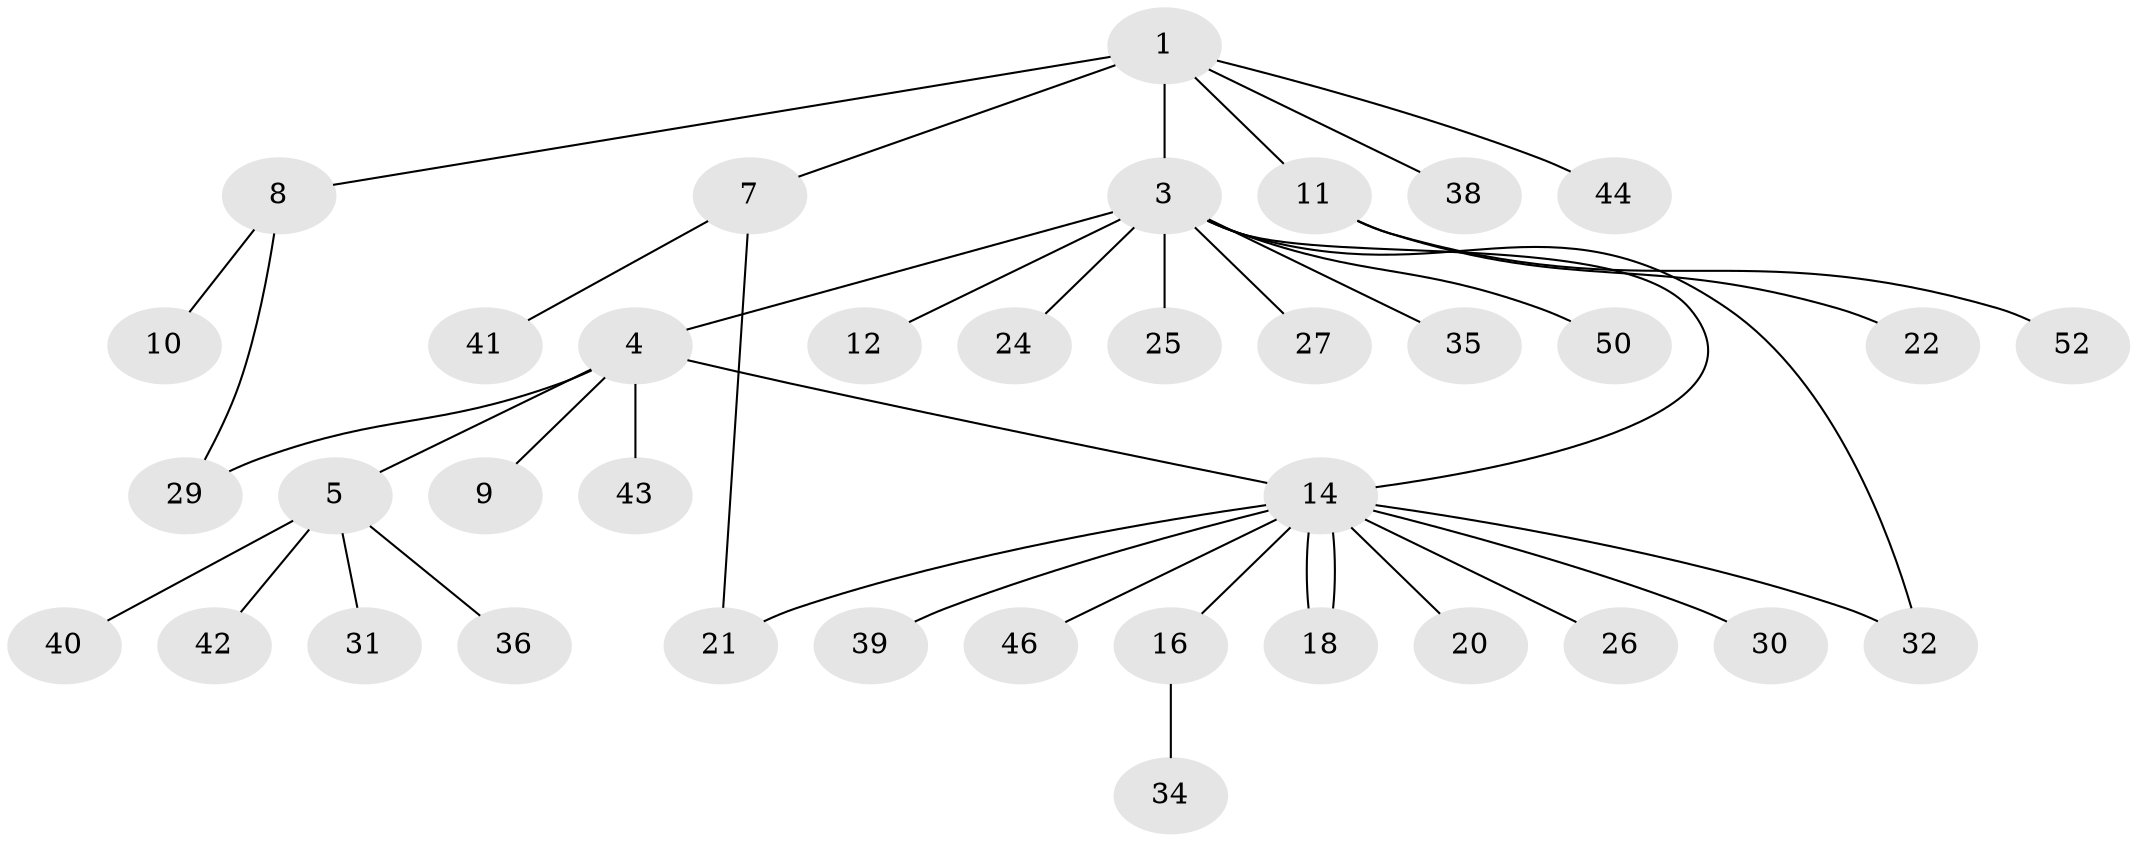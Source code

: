 // original degree distribution, {6: 0.018867924528301886, 5: 0.018867924528301886, 13: 0.018867924528301886, 8: 0.018867924528301886, 7: 0.018867924528301886, 1: 0.5849056603773585, 3: 0.07547169811320754, 14: 0.018867924528301886, 2: 0.22641509433962265}
// Generated by graph-tools (version 1.1) at 2025/18/03/04/25 18:18:03]
// undirected, 37 vertices, 41 edges
graph export_dot {
graph [start="1"]
  node [color=gray90,style=filled];
  1 [super="+2"];
  3 [super="+15"];
  4 [super="+6"];
  5 [super="+13+19"];
  7;
  8;
  9;
  10 [super="+28+33"];
  11;
  12;
  14 [super="+23+17"];
  16;
  18;
  20;
  21;
  22;
  24 [super="+37"];
  25;
  26;
  27;
  29;
  30 [super="+45"];
  31;
  32;
  34 [super="+53"];
  35;
  36;
  38;
  39;
  40 [super="+47"];
  41;
  42;
  43;
  44;
  46 [super="+48"];
  50;
  52;
  1 -- 3 [weight=2];
  1 -- 7;
  1 -- 8;
  1 -- 38;
  1 -- 44;
  1 -- 11;
  3 -- 4 [weight=2];
  3 -- 12;
  3 -- 14;
  3 -- 24 [weight=2];
  3 -- 25;
  3 -- 27;
  3 -- 32;
  3 -- 35;
  3 -- 50;
  4 -- 5;
  4 -- 9;
  4 -- 14;
  4 -- 29;
  4 -- 43;
  5 -- 31;
  5 -- 36;
  5 -- 40;
  5 -- 42;
  7 -- 21;
  7 -- 41;
  8 -- 10;
  8 -- 29;
  11 -- 22;
  11 -- 52;
  14 -- 16;
  14 -- 18;
  14 -- 18;
  14 -- 20;
  14 -- 21;
  14 -- 26;
  14 -- 30;
  14 -- 32;
  14 -- 39;
  14 -- 46;
  16 -- 34;
}

